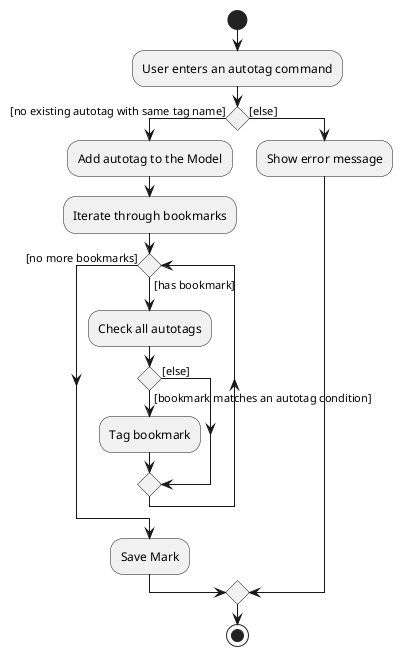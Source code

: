 @startuml
'Since the beta syntax does not support placing the condition outside the
'diamond we place it as the true branch instead.

start
:User enters an autotag command;

if () then ([no existing autotag with same tag name])
    :Add autotag to the Model;
    :Iterate through bookmarks;
    while () is ([has bookmark])
        :Check all autotags;
        if () then ([bookmark matches an autotag condition])
            :Tag bookmark;
        else ([else])
        endif
    endwhile ([no more bookmarks])
    :Save Mark;
else ([else])
    :Show error message;
endif
stop

@enduml
